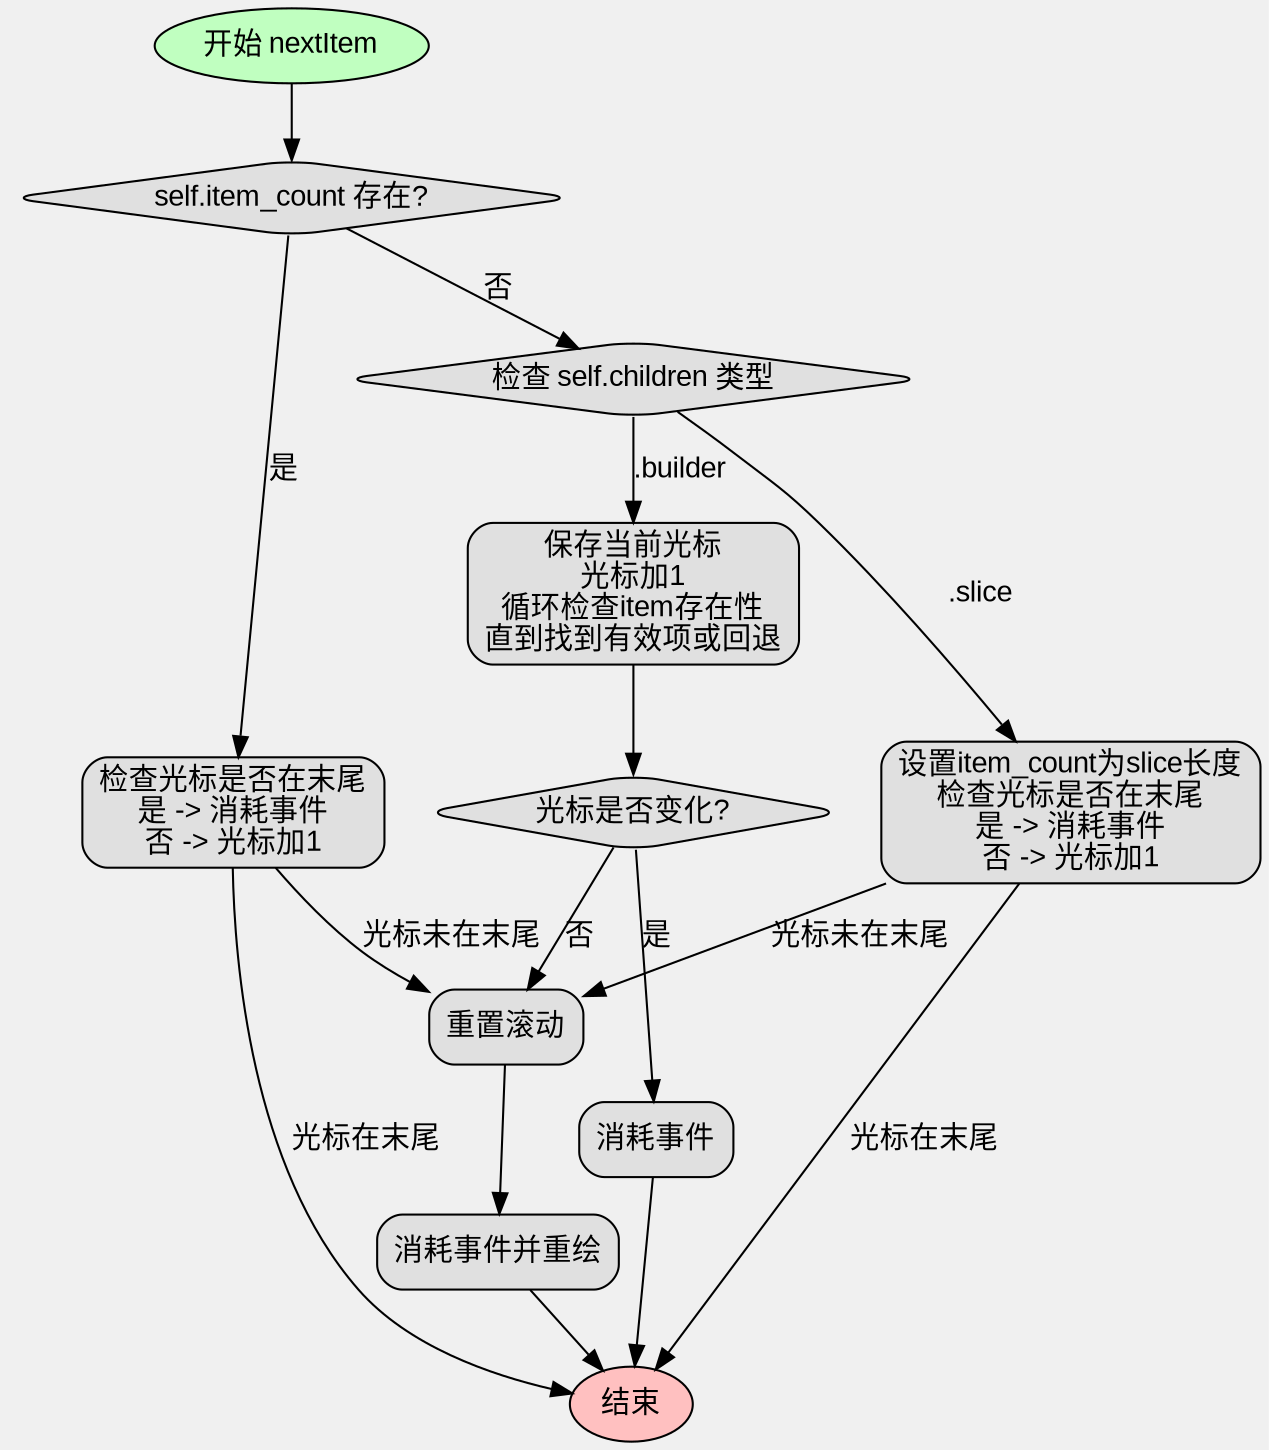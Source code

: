 
digraph nextItemFlowchart {
    graph [fontname="Arial", bgcolor="#f0f0f0"];
    node [shape=rectangle, style="rounded,filled", fillcolor="#e0e0e0", fontname="Arial"];
    edge [fontname="Arial"];

    start [label="开始 nextItem", shape=ellipse, fillcolor="#c0ffc0"];
    check_item_count [label="self.item_count 存在?", shape=diamond];
    handle_count [label="检查光标是否在末尾\n是 -> 消耗事件\n否 -> 光标加1"];
    check_children_type [label="检查 self.children 类型", shape=diamond];
    handle_slice [label="设置item_count为slice长度\n检查光标是否在末尾\n是 -> 消耗事件\n否 -> 光标加1"];
    handle_builder [label="保存当前光标\n光标加1\n循环检查item存在性\n直到找到有效项或回退"];
    check_cursor_change [label="光标是否变化?", shape=diamond];
    no_change [label="消耗事件"];
    reset_scroll [label="重置滚动"];
    consume_redraw [label="消耗事件并重绘"];
    end [label="结束", shape=ellipse, fillcolor="#ffc0c0"];

    start -> check_item_count;
    
    check_item_count -> handle_count [label="是"];
    check_item_count -> check_children_type [label="否"];
    
    handle_count -> reset_scroll [label="光标未在末尾"];
    handle_count -> end [label="光标在末尾"];
    
    check_children_type -> handle_slice [label=".slice"];
    check_children_type -> handle_builder [label=".builder"];
    
    handle_slice -> reset_scroll [label="光标未在末尾"];
    handle_slice -> end [label="光标在末尾"];
    
    handle_builder -> check_cursor_change;
    check_cursor_change -> no_change [label="是"];
    check_cursor_change -> reset_scroll [label="否"];
    
    no_change -> end;
    reset_scroll -> consume_redraw;
    consume_redraw -> end;
}

